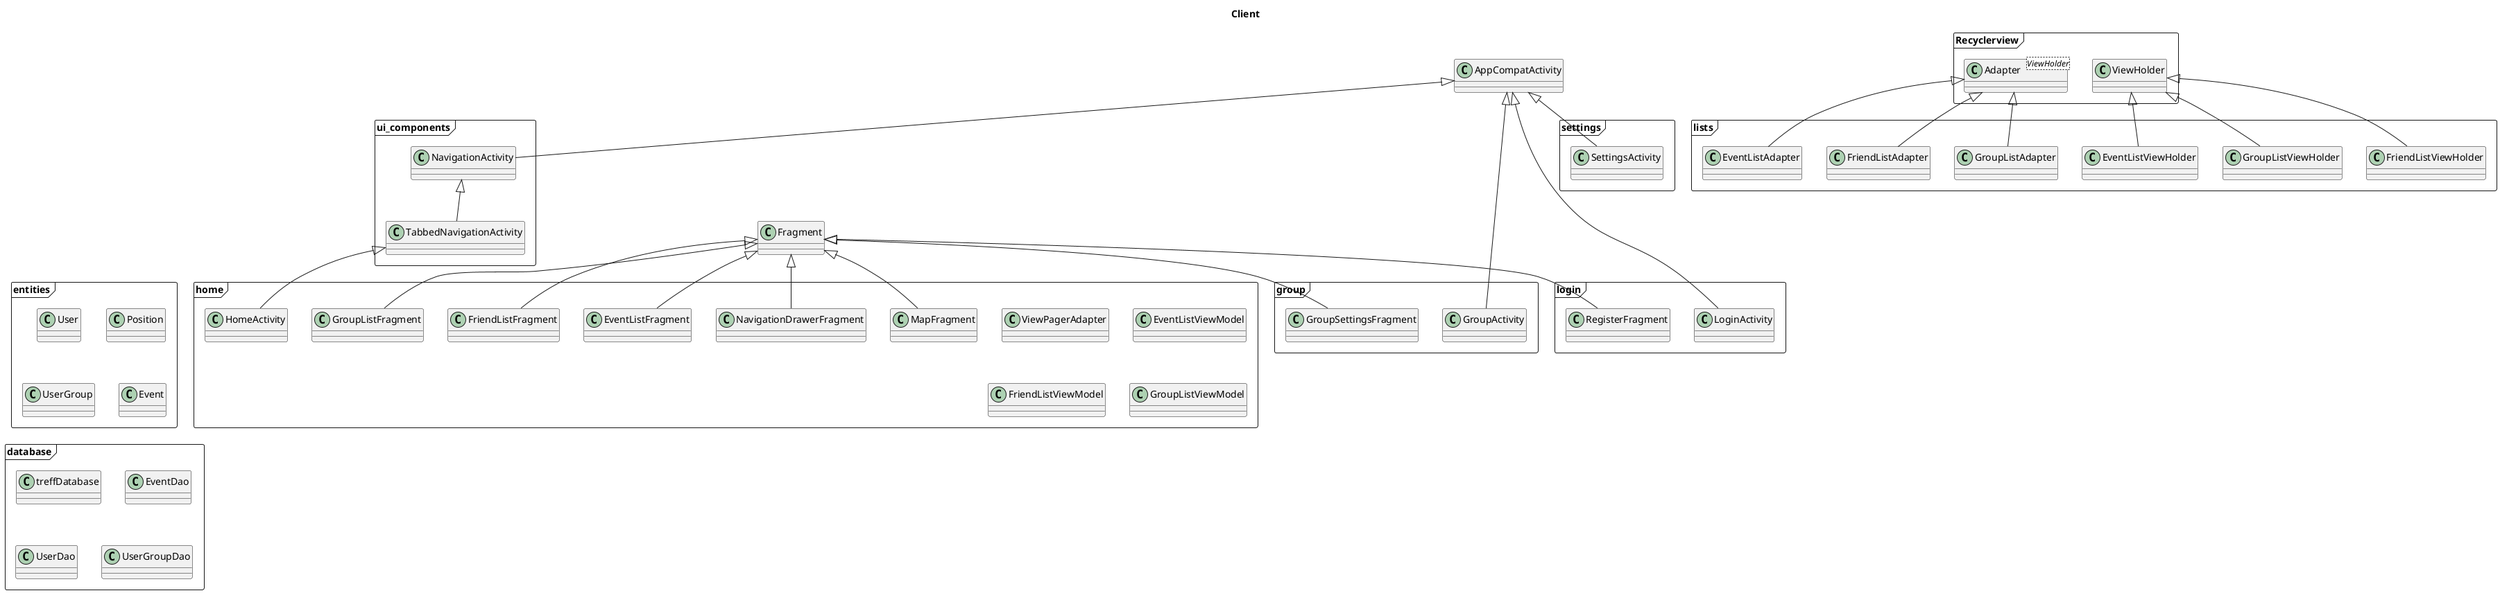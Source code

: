 @startuml

title Client

class AppCompatActivity
class Fragment

package ui_components <<Frame>> {
  AppCompatActivity <|-- NavigationActivity
  NavigationActivity <|-- TabbedNavigationActivity
}

package Recyclerview <<Frame>> {
    class ViewHolder
    class Adapter<ViewHolder>
}

package entities <<Frame>> {
  class User
  class Position
  class UserGroup
  class Event
}

package home <<Frame>> {
  TabbedNavigationActivity <|-- HomeActivity
  Fragment <|-- EventListFragment
  Fragment <|-- FriendListFragment
  Fragment <|-- GroupListFragment
  Fragment <|-- MapFragment
  Fragment <|-- NavigationDrawerFragment
  class ViewPagerAdapter
  class EventListViewModel
  class FriendListViewModel
  class GroupListViewModel
}

package database <<Frame>> {
  class treffDatabase
  class EventDao
  class UserDao
  class UserGroupDao
}

package group <<Frame>> {
  AppCompatActivity <|-- GroupActivity
  Fragment <|-- GroupSettingsFragment
}

package lists <<Frame>> {
  Adapter <|-- EventListAdapter
  ViewHolder <|-- EventListViewHolder
  Adapter <|-- FriendListAdapter
  ViewHolder <|-- FriendListViewHolder
  Adapter <|-- GroupListAdapter
  ViewHolder <|-- GroupListViewHolder
}

package login <<Frame>> {
  AppCompatActivity <|-- LoginActivity
  Fragment <|-- RegisterFragment
}

package settings <<Frame>> {
  AppCompatActivity <|-- SettingsActivity
}

@enduml
